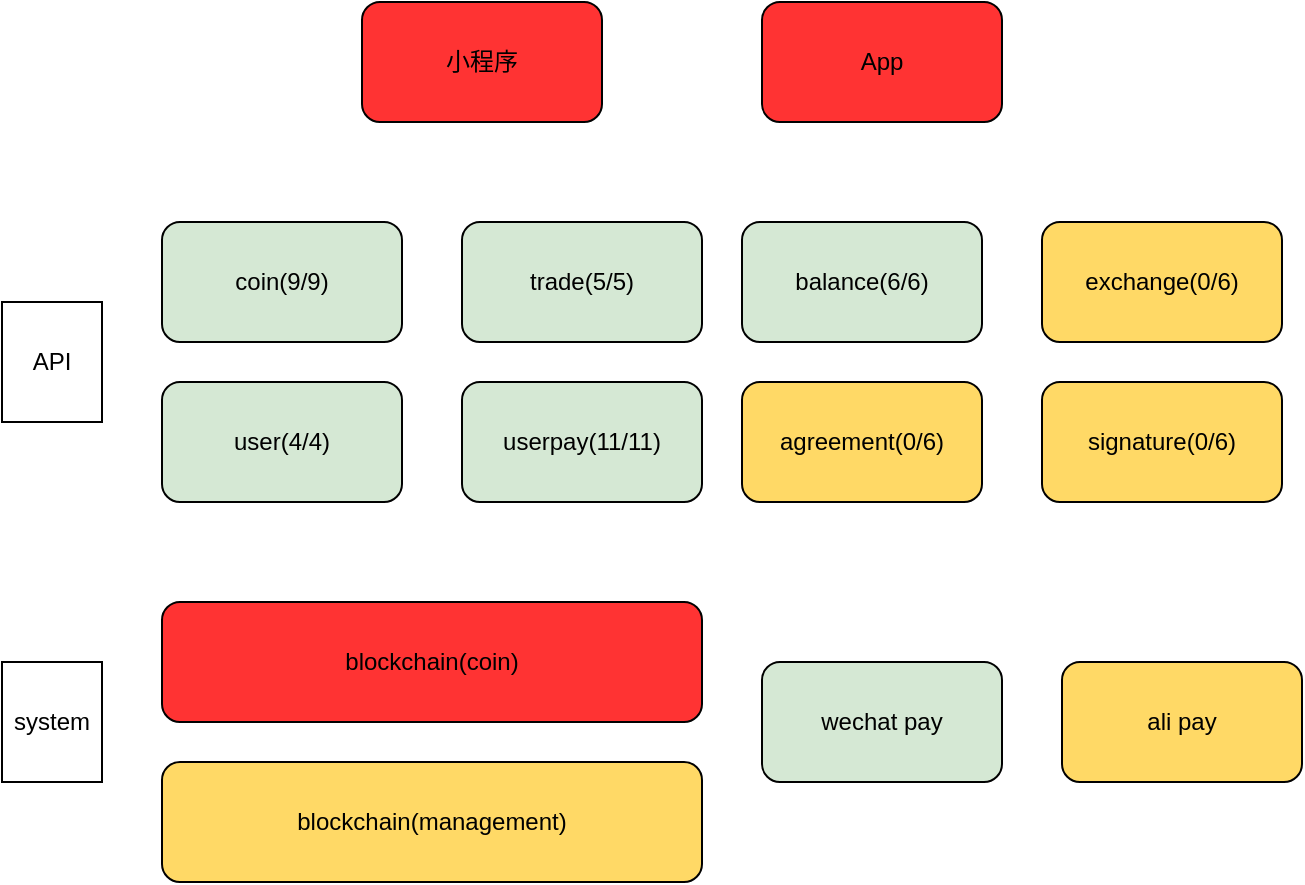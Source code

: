 <mxfile version="12.9.4" type="github">
  <diagram id="IxGNY1ABd3ZUO6N03v3N" name="Page-1">
    <mxGraphModel dx="2233" dy="1793" grid="1" gridSize="10" guides="1" tooltips="1" connect="1" arrows="1" fold="1" page="1" pageScale="1" pageWidth="827" pageHeight="1169" math="0" shadow="0">
      <root>
        <mxCell id="0" />
        <mxCell id="1" parent="0" />
        <mxCell id="IZCvQOlK8HWWSyiSWddc-15" value="" style="group" vertex="1" connectable="0" parent="1">
          <mxGeometry x="-50" y="70" width="650" height="330" as="geometry" />
        </mxCell>
        <mxCell id="IZCvQOlK8HWWSyiSWddc-1" value="coin(9/9)" style="rounded=1;whiteSpace=wrap;html=1;fillColor=#D5E8D4;" vertex="1" parent="IZCvQOlK8HWWSyiSWddc-15">
          <mxGeometry x="80" width="120" height="60" as="geometry" />
        </mxCell>
        <mxCell id="IZCvQOlK8HWWSyiSWddc-2" value="user(4/4)" style="rounded=1;whiteSpace=wrap;html=1;fillColor=#D5E8D4;" vertex="1" parent="IZCvQOlK8HWWSyiSWddc-15">
          <mxGeometry x="80" y="80" width="120" height="60" as="geometry" />
        </mxCell>
        <mxCell id="IZCvQOlK8HWWSyiSWddc-3" value="API" style="rounded=0;whiteSpace=wrap;html=1;" vertex="1" parent="IZCvQOlK8HWWSyiSWddc-15">
          <mxGeometry y="40" width="50" height="60" as="geometry" />
        </mxCell>
        <mxCell id="IZCvQOlK8HWWSyiSWddc-4" value="trade(5/5)" style="rounded=1;whiteSpace=wrap;html=1;fillColor=#D5E8D4;" vertex="1" parent="IZCvQOlK8HWWSyiSWddc-15">
          <mxGeometry x="230" width="120" height="60" as="geometry" />
        </mxCell>
        <mxCell id="IZCvQOlK8HWWSyiSWddc-5" value="balance(6/6)" style="rounded=1;whiteSpace=wrap;html=1;fillColor=#D5E8D4;" vertex="1" parent="IZCvQOlK8HWWSyiSWddc-15">
          <mxGeometry x="370" width="120" height="60" as="geometry" />
        </mxCell>
        <mxCell id="IZCvQOlK8HWWSyiSWddc-6" value="agreement(0/6)" style="rounded=1;whiteSpace=wrap;html=1;fillColor=#FFD966;" vertex="1" parent="IZCvQOlK8HWWSyiSWddc-15">
          <mxGeometry x="370" y="80" width="120" height="60" as="geometry" />
        </mxCell>
        <mxCell id="IZCvQOlK8HWWSyiSWddc-7" value="userpay(11/11)" style="rounded=1;whiteSpace=wrap;html=1;fillColor=#D5E8D4;" vertex="1" parent="IZCvQOlK8HWWSyiSWddc-15">
          <mxGeometry x="230" y="80" width="120" height="60" as="geometry" />
        </mxCell>
        <mxCell id="IZCvQOlK8HWWSyiSWddc-8" value="exchange(0/6)" style="rounded=1;whiteSpace=wrap;html=1;fillColor=#FFD966;" vertex="1" parent="IZCvQOlK8HWWSyiSWddc-15">
          <mxGeometry x="520" width="120" height="60" as="geometry" />
        </mxCell>
        <mxCell id="IZCvQOlK8HWWSyiSWddc-9" value="signature(0/6)" style="rounded=1;whiteSpace=wrap;html=1;fillColor=#FFD966;" vertex="1" parent="IZCvQOlK8HWWSyiSWddc-15">
          <mxGeometry x="520" y="80" width="120" height="60" as="geometry" />
        </mxCell>
        <mxCell id="IZCvQOlK8HWWSyiSWddc-10" value="wechat pay" style="rounded=1;whiteSpace=wrap;html=1;fillColor=#D5E8D4;" vertex="1" parent="IZCvQOlK8HWWSyiSWddc-15">
          <mxGeometry x="380" y="220" width="120" height="60" as="geometry" />
        </mxCell>
        <mxCell id="IZCvQOlK8HWWSyiSWddc-11" value="ali pay" style="rounded=1;whiteSpace=wrap;html=1;fillColor=#FFD966;" vertex="1" parent="IZCvQOlK8HWWSyiSWddc-15">
          <mxGeometry x="530" y="220" width="120" height="60" as="geometry" />
        </mxCell>
        <mxCell id="IZCvQOlK8HWWSyiSWddc-12" value="blockchain(coin)" style="rounded=1;whiteSpace=wrap;html=1;fillColor=#FF3333;" vertex="1" parent="IZCvQOlK8HWWSyiSWddc-15">
          <mxGeometry x="80" y="190" width="270" height="60" as="geometry" />
        </mxCell>
        <mxCell id="IZCvQOlK8HWWSyiSWddc-13" value="blockchain(management)" style="rounded=1;whiteSpace=wrap;html=1;fillColor=#FFD966;" vertex="1" parent="IZCvQOlK8HWWSyiSWddc-15">
          <mxGeometry x="80" y="270" width="270" height="60" as="geometry" />
        </mxCell>
        <mxCell id="IZCvQOlK8HWWSyiSWddc-14" value="system" style="rounded=0;whiteSpace=wrap;html=1;" vertex="1" parent="IZCvQOlK8HWWSyiSWddc-15">
          <mxGeometry y="220" width="50" height="60" as="geometry" />
        </mxCell>
        <mxCell id="IZCvQOlK8HWWSyiSWddc-16" value="App" style="rounded=1;whiteSpace=wrap;html=1;fillColor=#FF3333;" vertex="1" parent="1">
          <mxGeometry x="330" y="-40" width="120" height="60" as="geometry" />
        </mxCell>
        <mxCell id="IZCvQOlK8HWWSyiSWddc-17" value="小程序" style="rounded=1;whiteSpace=wrap;html=1;fillColor=#FF3333;" vertex="1" parent="1">
          <mxGeometry x="130" y="-40" width="120" height="60" as="geometry" />
        </mxCell>
      </root>
    </mxGraphModel>
  </diagram>
</mxfile>
